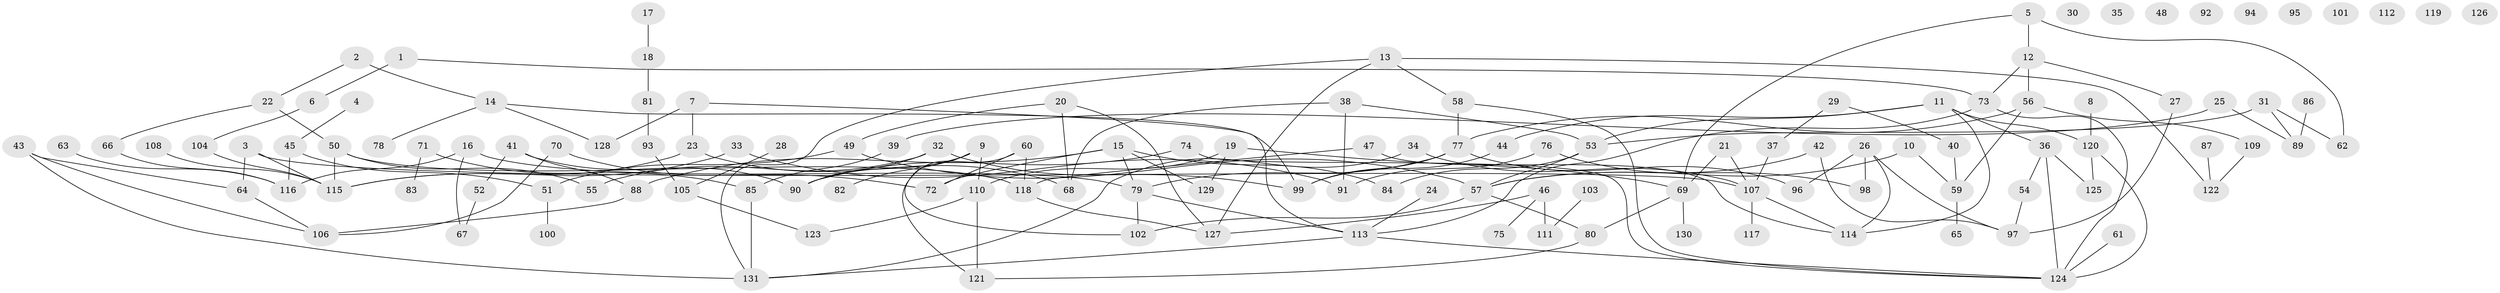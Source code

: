 // coarse degree distribution, {2: 0.3333333333333333, 1: 0.20512820512820512, 4: 0.15384615384615385, 0: 0.1282051282051282, 5: 0.08974358974358974, 7: 0.01282051282051282, 3: 0.02564102564102564, 9: 0.01282051282051282, 6: 0.02564102564102564, 19: 0.01282051282051282}
// Generated by graph-tools (version 1.1) at 2025/44/03/04/25 21:44:15]
// undirected, 131 vertices, 168 edges
graph export_dot {
graph [start="1"]
  node [color=gray90,style=filled];
  1;
  2;
  3;
  4;
  5;
  6;
  7;
  8;
  9;
  10;
  11;
  12;
  13;
  14;
  15;
  16;
  17;
  18;
  19;
  20;
  21;
  22;
  23;
  24;
  25;
  26;
  27;
  28;
  29;
  30;
  31;
  32;
  33;
  34;
  35;
  36;
  37;
  38;
  39;
  40;
  41;
  42;
  43;
  44;
  45;
  46;
  47;
  48;
  49;
  50;
  51;
  52;
  53;
  54;
  55;
  56;
  57;
  58;
  59;
  60;
  61;
  62;
  63;
  64;
  65;
  66;
  67;
  68;
  69;
  70;
  71;
  72;
  73;
  74;
  75;
  76;
  77;
  78;
  79;
  80;
  81;
  82;
  83;
  84;
  85;
  86;
  87;
  88;
  89;
  90;
  91;
  92;
  93;
  94;
  95;
  96;
  97;
  98;
  99;
  100;
  101;
  102;
  103;
  104;
  105;
  106;
  107;
  108;
  109;
  110;
  111;
  112;
  113;
  114;
  115;
  116;
  117;
  118;
  119;
  120;
  121;
  122;
  123;
  124;
  125;
  126;
  127;
  128;
  129;
  130;
  131;
  1 -- 6;
  1 -- 73;
  2 -- 14;
  2 -- 22;
  3 -- 64;
  3 -- 107;
  3 -- 115;
  4 -- 45;
  5 -- 12;
  5 -- 62;
  5 -- 69;
  6 -- 104;
  7 -- 23;
  7 -- 113;
  7 -- 128;
  8 -- 120;
  9 -- 82;
  9 -- 90;
  9 -- 102;
  9 -- 110;
  10 -- 57;
  10 -- 59;
  11 -- 36;
  11 -- 44;
  11 -- 53;
  11 -- 114;
  11 -- 120;
  12 -- 27;
  12 -- 56;
  12 -- 73;
  13 -- 58;
  13 -- 122;
  13 -- 127;
  13 -- 131;
  14 -- 78;
  14 -- 99;
  14 -- 128;
  15 -- 72;
  15 -- 79;
  15 -- 84;
  15 -- 88;
  15 -- 129;
  16 -- 67;
  16 -- 79;
  16 -- 116;
  17 -- 18;
  18 -- 81;
  19 -- 69;
  19 -- 110;
  19 -- 129;
  20 -- 49;
  20 -- 68;
  20 -- 127;
  21 -- 69;
  21 -- 107;
  22 -- 50;
  22 -- 66;
  23 -- 68;
  23 -- 115;
  24 -- 113;
  25 -- 39;
  25 -- 89;
  26 -- 96;
  26 -- 97;
  26 -- 98;
  26 -- 114;
  27 -- 97;
  28 -- 105;
  29 -- 37;
  29 -- 40;
  31 -- 53;
  31 -- 62;
  31 -- 89;
  32 -- 55;
  32 -- 90;
  32 -- 99;
  33 -- 91;
  33 -- 115;
  34 -- 107;
  34 -- 131;
  36 -- 54;
  36 -- 124;
  36 -- 125;
  37 -- 107;
  38 -- 53;
  38 -- 68;
  38 -- 91;
  39 -- 85;
  40 -- 59;
  41 -- 52;
  41 -- 88;
  41 -- 90;
  42 -- 57;
  42 -- 97;
  43 -- 64;
  43 -- 106;
  43 -- 131;
  44 -- 99;
  45 -- 51;
  45 -- 116;
  46 -- 75;
  46 -- 111;
  46 -- 127;
  47 -- 114;
  47 -- 118;
  49 -- 51;
  49 -- 57;
  50 -- 55;
  50 -- 115;
  50 -- 118;
  51 -- 100;
  52 -- 67;
  53 -- 57;
  53 -- 84;
  54 -- 97;
  56 -- 59;
  56 -- 77;
  56 -- 109;
  57 -- 80;
  57 -- 102;
  58 -- 77;
  58 -- 124;
  59 -- 65;
  60 -- 72;
  60 -- 118;
  60 -- 121;
  61 -- 124;
  63 -- 116;
  64 -- 106;
  66 -- 116;
  69 -- 80;
  69 -- 130;
  70 -- 72;
  70 -- 106;
  71 -- 83;
  71 -- 85;
  73 -- 113;
  73 -- 124;
  74 -- 90;
  74 -- 124;
  76 -- 91;
  76 -- 98;
  77 -- 79;
  77 -- 96;
  77 -- 99;
  79 -- 102;
  79 -- 113;
  80 -- 121;
  81 -- 93;
  85 -- 131;
  86 -- 89;
  87 -- 122;
  88 -- 106;
  93 -- 105;
  103 -- 111;
  104 -- 115;
  105 -- 123;
  107 -- 114;
  107 -- 117;
  108 -- 115;
  109 -- 122;
  110 -- 121;
  110 -- 123;
  113 -- 124;
  113 -- 131;
  118 -- 127;
  120 -- 124;
  120 -- 125;
}
